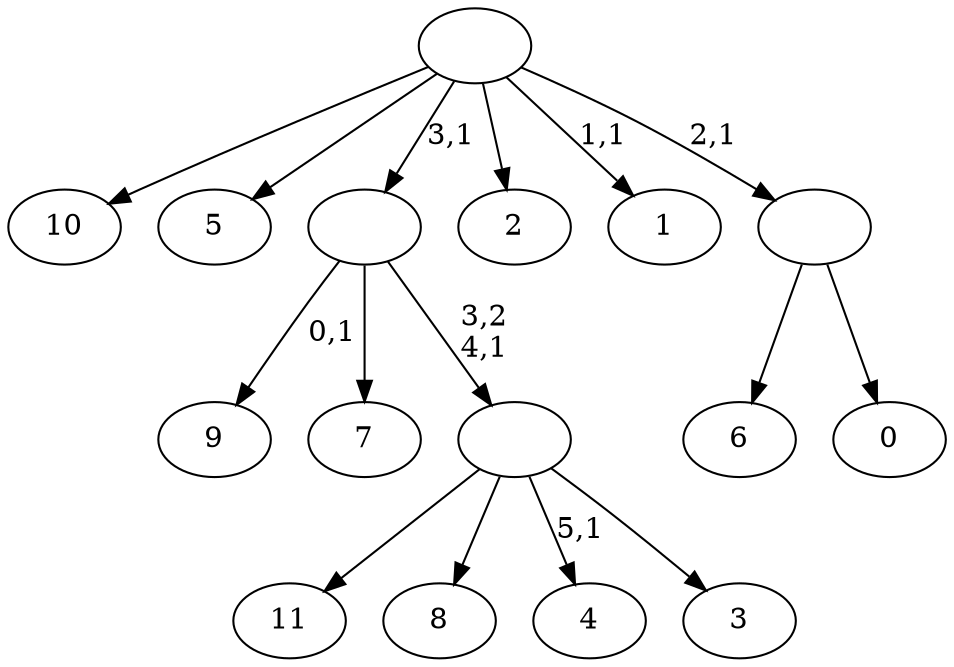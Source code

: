 digraph T {
	18 [label="11"]
	17 [label="10"]
	16 [label="9"]
	14 [label="8"]
	13 [label="7"]
	12 [label="6"]
	11 [label="5"]
	10 [label="4"]
	8 [label="3"]
	7 [label=""]
	6 [label=""]
	5 [label="2"]
	4 [label="1"]
	2 [label="0"]
	1 [label=""]
	0 [label=""]
	7 -> 10 [label="5,1"]
	7 -> 18 [label=""]
	7 -> 14 [label=""]
	7 -> 8 [label=""]
	6 -> 16 [label="0,1"]
	6 -> 13 [label=""]
	6 -> 7 [label="3,2\n4,1"]
	1 -> 12 [label=""]
	1 -> 2 [label=""]
	0 -> 4 [label="1,1"]
	0 -> 17 [label=""]
	0 -> 11 [label=""]
	0 -> 6 [label="3,1"]
	0 -> 5 [label=""]
	0 -> 1 [label="2,1"]
}
